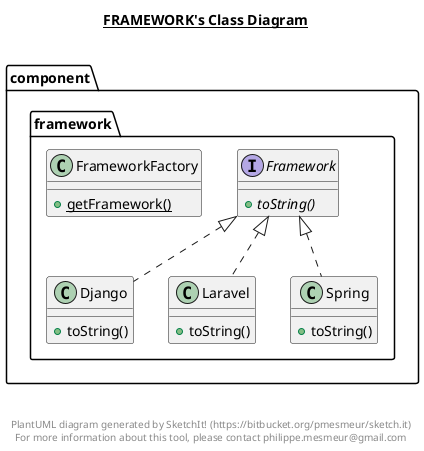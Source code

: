 @startuml

title __FRAMEWORK's Class Diagram__\n

  namespace component.framework {
    class component.framework.Django {
        + toString()
    }
  }
  

  namespace component.framework {
    interface component.framework.Framework {
        {abstract} + toString()
    }
  }
  

  namespace component.framework {
    class component.framework.FrameworkFactory {
        {static} + getFramework()
    }
  }
  

  namespace component.framework {
    class component.framework.Laravel {
        + toString()
    }
  }
  

  namespace component.framework {
    class component.framework.Spring {
        + toString()
    }
  }
  

  component.framework.Django .up.|> component.framework.Framework
  component.framework.Laravel .up.|> component.framework.Framework
  component.framework.Spring .up.|> component.framework.Framework


right footer


PlantUML diagram generated by SketchIt! (https://bitbucket.org/pmesmeur/sketch.it)
For more information about this tool, please contact philippe.mesmeur@gmail.com
endfooter

@enduml
